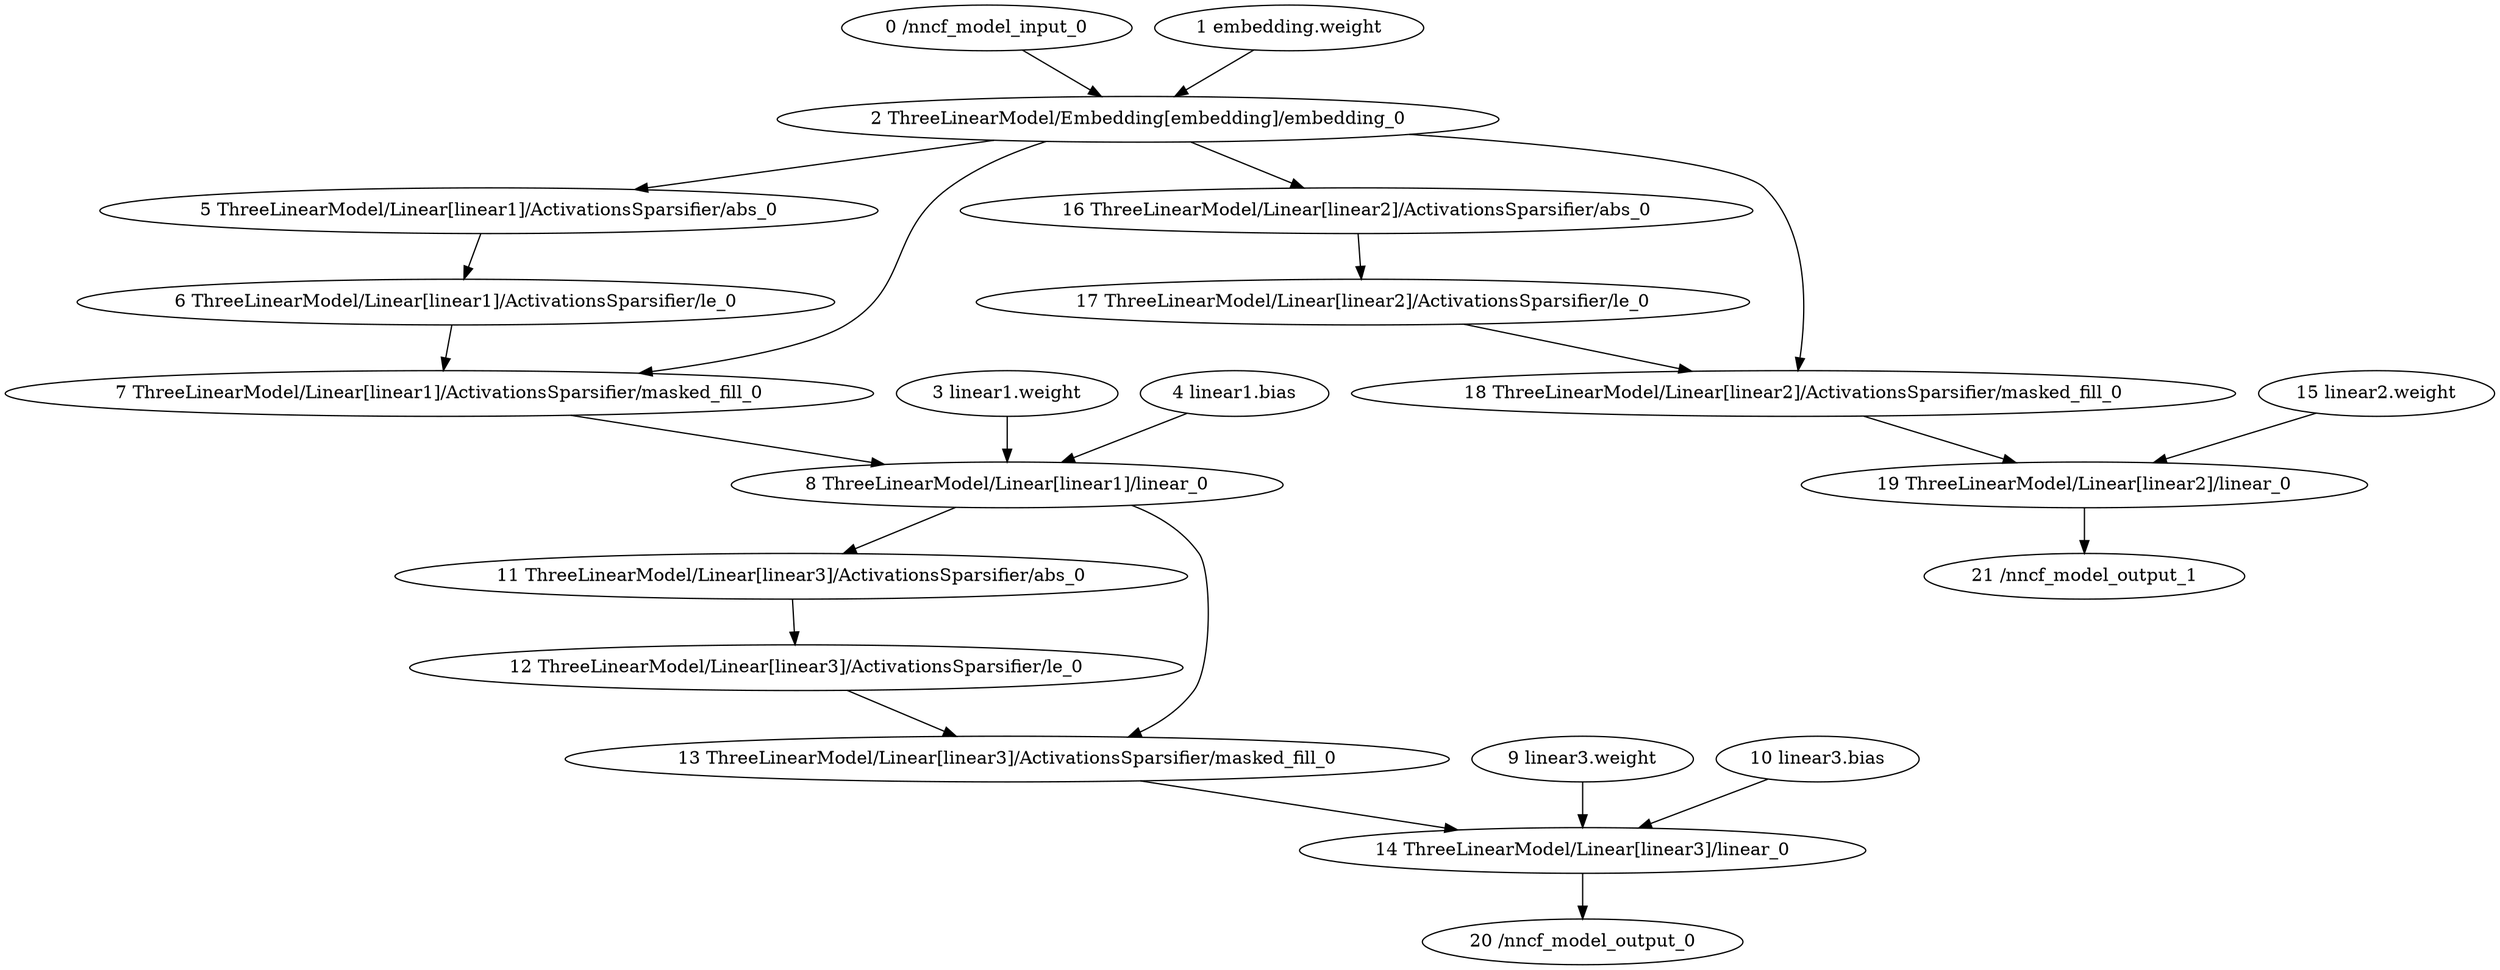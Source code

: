 strict digraph  {
"0 /nncf_model_input_0" [id=0, type=nncf_model_input];
"1 embedding.weight" [id=1, type=nncf_model_const];
"2 ThreeLinearModel/Embedding[embedding]/embedding_0" [id=2, type=embedding];
"3 linear1.weight" [id=3, type=nncf_model_const];
"4 linear1.bias" [id=4, type=nncf_model_const];
"5 ThreeLinearModel/Linear[linear1]/ActivationsSparsifier/abs_0" [id=5, type=abs];
"6 ThreeLinearModel/Linear[linear1]/ActivationsSparsifier/le_0" [id=6, type=le];
"7 ThreeLinearModel/Linear[linear1]/ActivationsSparsifier/masked_fill_0" [id=7, type=masked_fill];
"8 ThreeLinearModel/Linear[linear1]/linear_0" [id=8, type=linear];
"9 linear3.weight" [id=9, type=nncf_model_const];
"10 linear3.bias" [id=10, type=nncf_model_const];
"11 ThreeLinearModel/Linear[linear3]/ActivationsSparsifier/abs_0" [id=11, type=abs];
"12 ThreeLinearModel/Linear[linear3]/ActivationsSparsifier/le_0" [id=12, type=le];
"13 ThreeLinearModel/Linear[linear3]/ActivationsSparsifier/masked_fill_0" [id=13, type=masked_fill];
"14 ThreeLinearModel/Linear[linear3]/linear_0" [id=14, type=linear];
"15 linear2.weight" [id=15, type=nncf_model_const];
"16 ThreeLinearModel/Linear[linear2]/ActivationsSparsifier/abs_0" [id=16, type=abs];
"17 ThreeLinearModel/Linear[linear2]/ActivationsSparsifier/le_0" [id=17, type=le];
"18 ThreeLinearModel/Linear[linear2]/ActivationsSparsifier/masked_fill_0" [id=18, type=masked_fill];
"19 ThreeLinearModel/Linear[linear2]/linear_0" [id=19, type=linear];
"20 /nncf_model_output_0" [id=20, type=nncf_model_output];
"21 /nncf_model_output_1" [id=21, type=nncf_model_output];
"0 /nncf_model_input_0" -> "2 ThreeLinearModel/Embedding[embedding]/embedding_0";
"1 embedding.weight" -> "2 ThreeLinearModel/Embedding[embedding]/embedding_0";
"2 ThreeLinearModel/Embedding[embedding]/embedding_0" -> "5 ThreeLinearModel/Linear[linear1]/ActivationsSparsifier/abs_0";
"2 ThreeLinearModel/Embedding[embedding]/embedding_0" -> "7 ThreeLinearModel/Linear[linear1]/ActivationsSparsifier/masked_fill_0";
"2 ThreeLinearModel/Embedding[embedding]/embedding_0" -> "16 ThreeLinearModel/Linear[linear2]/ActivationsSparsifier/abs_0";
"2 ThreeLinearModel/Embedding[embedding]/embedding_0" -> "18 ThreeLinearModel/Linear[linear2]/ActivationsSparsifier/masked_fill_0";
"3 linear1.weight" -> "8 ThreeLinearModel/Linear[linear1]/linear_0";
"4 linear1.bias" -> "8 ThreeLinearModel/Linear[linear1]/linear_0";
"5 ThreeLinearModel/Linear[linear1]/ActivationsSparsifier/abs_0" -> "6 ThreeLinearModel/Linear[linear1]/ActivationsSparsifier/le_0";
"6 ThreeLinearModel/Linear[linear1]/ActivationsSparsifier/le_0" -> "7 ThreeLinearModel/Linear[linear1]/ActivationsSparsifier/masked_fill_0";
"7 ThreeLinearModel/Linear[linear1]/ActivationsSparsifier/masked_fill_0" -> "8 ThreeLinearModel/Linear[linear1]/linear_0";
"8 ThreeLinearModel/Linear[linear1]/linear_0" -> "11 ThreeLinearModel/Linear[linear3]/ActivationsSparsifier/abs_0";
"8 ThreeLinearModel/Linear[linear1]/linear_0" -> "13 ThreeLinearModel/Linear[linear3]/ActivationsSparsifier/masked_fill_0";
"9 linear3.weight" -> "14 ThreeLinearModel/Linear[linear3]/linear_0";
"10 linear3.bias" -> "14 ThreeLinearModel/Linear[linear3]/linear_0";
"11 ThreeLinearModel/Linear[linear3]/ActivationsSparsifier/abs_0" -> "12 ThreeLinearModel/Linear[linear3]/ActivationsSparsifier/le_0";
"12 ThreeLinearModel/Linear[linear3]/ActivationsSparsifier/le_0" -> "13 ThreeLinearModel/Linear[linear3]/ActivationsSparsifier/masked_fill_0";
"13 ThreeLinearModel/Linear[linear3]/ActivationsSparsifier/masked_fill_0" -> "14 ThreeLinearModel/Linear[linear3]/linear_0";
"14 ThreeLinearModel/Linear[linear3]/linear_0" -> "20 /nncf_model_output_0";
"15 linear2.weight" -> "19 ThreeLinearModel/Linear[linear2]/linear_0";
"16 ThreeLinearModel/Linear[linear2]/ActivationsSparsifier/abs_0" -> "17 ThreeLinearModel/Linear[linear2]/ActivationsSparsifier/le_0";
"17 ThreeLinearModel/Linear[linear2]/ActivationsSparsifier/le_0" -> "18 ThreeLinearModel/Linear[linear2]/ActivationsSparsifier/masked_fill_0";
"18 ThreeLinearModel/Linear[linear2]/ActivationsSparsifier/masked_fill_0" -> "19 ThreeLinearModel/Linear[linear2]/linear_0";
"19 ThreeLinearModel/Linear[linear2]/linear_0" -> "21 /nncf_model_output_1";
}
